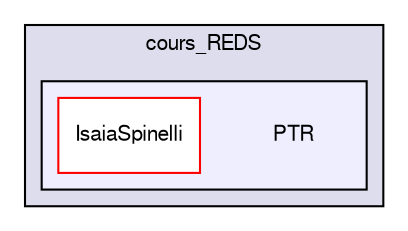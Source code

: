 digraph "PTR" {
  compound=true
  node [ fontsize="10", fontname="FreeSans"];
  edge [ labelfontsize="10", labelfontname="FreeSans"];
  subgraph clusterdir_6fa16f978620865338af57c72fd06fd2 {
    graph [ bgcolor="#ddddee", pencolor="black", label="cours_REDS" fontname="FreeSans", fontsize="10", URL="dir_6fa16f978620865338af57c72fd06fd2.html"]
  subgraph clusterdir_6cb35e5b62d7ed9ba9811bbe2d8c4ac1 {
    graph [ bgcolor="#eeeeff", pencolor="black", label="" URL="dir_6cb35e5b62d7ed9ba9811bbe2d8c4ac1.html"];
    dir_6cb35e5b62d7ed9ba9811bbe2d8c4ac1 [shape=plaintext label="PTR"];
    dir_48391cd78af529076c75545f6360df56 [shape=box label="IsaiaSpinelli" color="red" fillcolor="white" style="filled" URL="dir_48391cd78af529076c75545f6360df56.html"];
  }
  }
}
